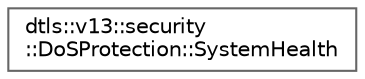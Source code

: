 digraph "Graphical Class Hierarchy"
{
 // LATEX_PDF_SIZE
  bgcolor="transparent";
  edge [fontname=Helvetica,fontsize=10,labelfontname=Helvetica,labelfontsize=10];
  node [fontname=Helvetica,fontsize=10,shape=box,height=0.2,width=0.4];
  rankdir="LR";
  Node0 [id="Node000000",label="dtls::v13::security\l::DoSProtection::SystemHealth",height=0.2,width=0.4,color="grey40", fillcolor="white", style="filled",URL="$structdtls_1_1v13_1_1security_1_1DoSProtection_1_1SystemHealth.html",tooltip="Get system health status."];
}
